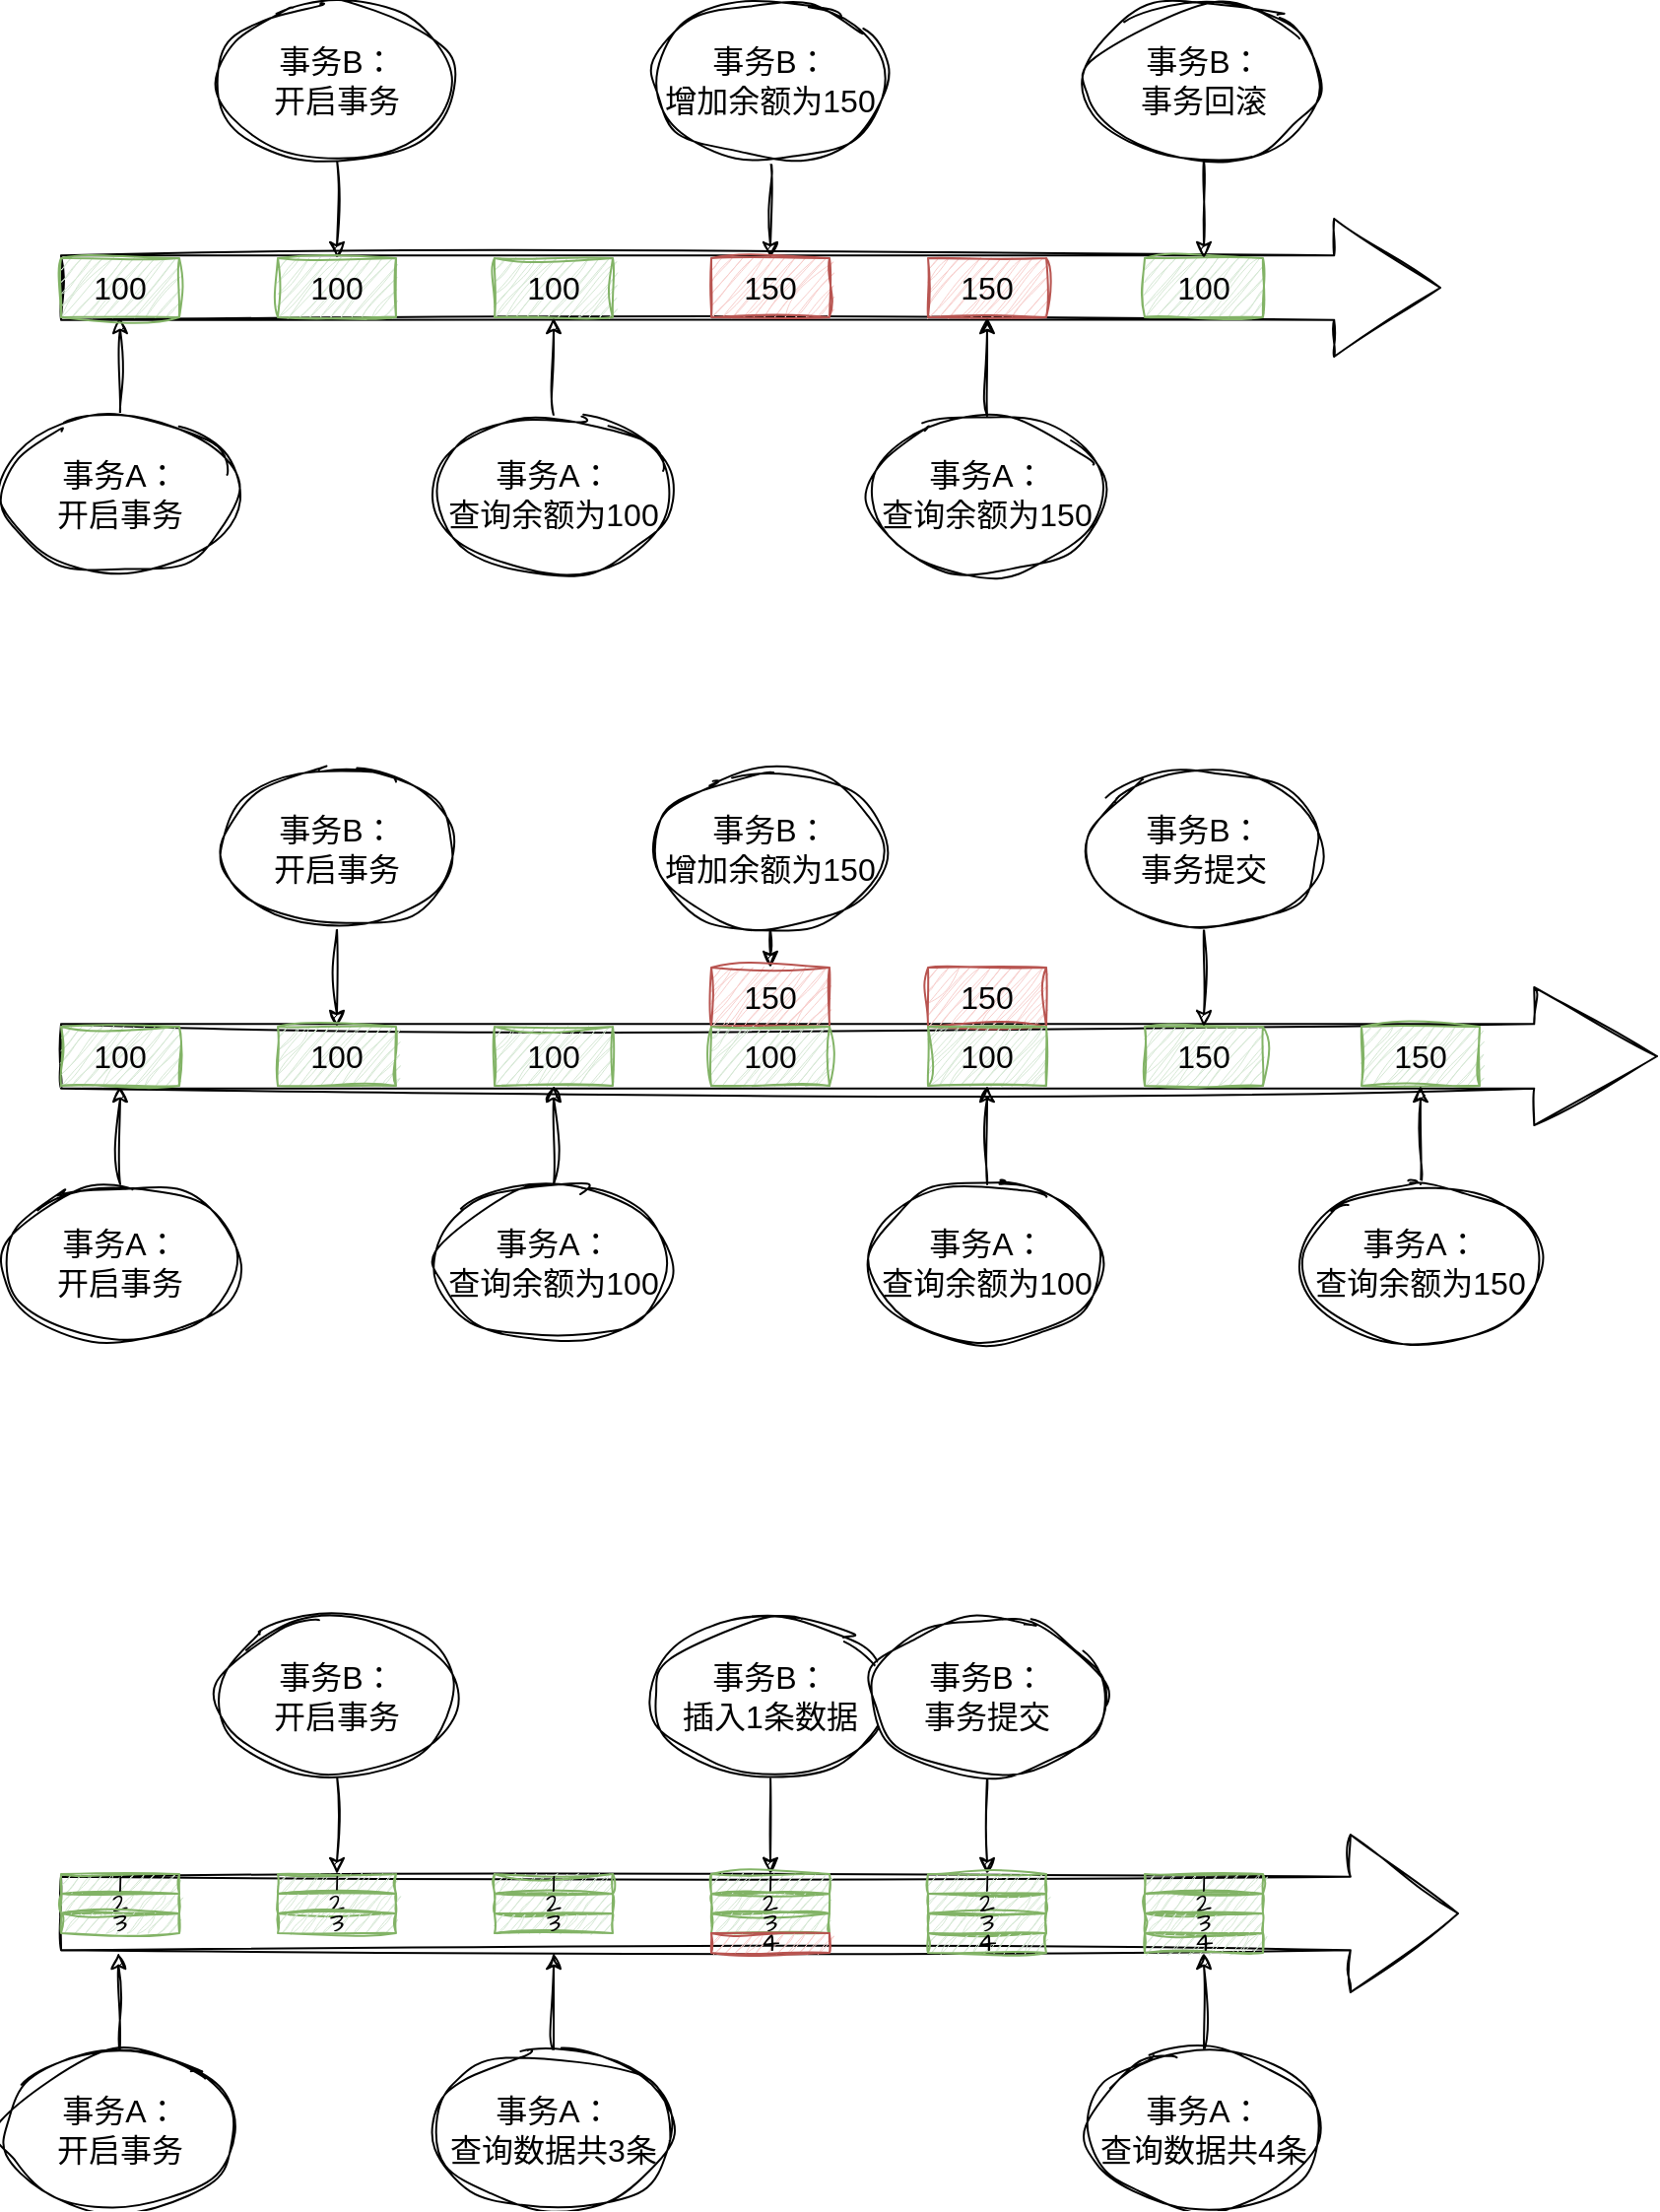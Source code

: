 <mxfile>
    <diagram id="HcpIUWq8zK6c5rFBo39h" name="Page-1">
        <mxGraphModel dx="787" dy="565" grid="0" gridSize="10" guides="1" tooltips="1" connect="1" arrows="1" fold="1" page="1" pageScale="1" pageWidth="4681" pageHeight="3300" math="0" shadow="0">
            <root>
                <mxCell id="0"/>
                <mxCell id="1" parent="0"/>
                <mxCell id="2" value="" style="shape=singleArrow;whiteSpace=wrap;html=1;hachureGap=4;fontFamily=Architects Daughter;fontSource=https%3A%2F%2Ffonts.googleapis.com%2Fcss%3Ffamily%3DArchitects%2BDaughter;fontSize=16;arrowWidth=0.467;arrowSize=0.077;sketch=1;curveFitting=1;jiggle=2;" vertex="1" parent="1">
                    <mxGeometry x="140" y="270" width="700" height="70" as="geometry"/>
                </mxCell>
                <mxCell id="4" style="edgeStyle=none;hachureGap=4;html=1;entryX=0.5;entryY=1;entryDx=0;entryDy=0;fontFamily=Helvetica;fontSize=16;sketch=1;curveFitting=1;jiggle=2;" edge="1" parent="1" source="3" target="9">
                    <mxGeometry relative="1" as="geometry"/>
                </mxCell>
                <mxCell id="3" value="事务A：&lt;br style=&quot;font-size: 16px;&quot;&gt;开启事务" style="ellipse;whiteSpace=wrap;html=1;hachureGap=4;fontFamily=Helvetica;fontSize=16;sketch=1;curveFitting=1;jiggle=2;" vertex="1" parent="1">
                    <mxGeometry x="110" y="370" width="120" height="80" as="geometry"/>
                </mxCell>
                <mxCell id="6" style="edgeStyle=none;hachureGap=4;html=1;entryX=0.5;entryY=0;entryDx=0;entryDy=0;fontFamily=Helvetica;fontSize=16;sketch=1;curveFitting=1;jiggle=2;" edge="1" parent="1" source="5" target="10">
                    <mxGeometry relative="1" as="geometry"/>
                </mxCell>
                <mxCell id="5" value="事务B：&lt;br style=&quot;font-size: 16px;&quot;&gt;开启事务" style="ellipse;whiteSpace=wrap;html=1;hachureGap=4;fontFamily=Helvetica;fontSize=16;sketch=1;curveFitting=1;jiggle=2;" vertex="1" parent="1">
                    <mxGeometry x="220" y="160" width="120" height="80" as="geometry"/>
                </mxCell>
                <mxCell id="8" style="edgeStyle=none;hachureGap=4;html=1;fontFamily=Helvetica;fontSize=16;entryX=0.5;entryY=1;entryDx=0;entryDy=0;sketch=1;curveFitting=1;jiggle=2;" edge="1" parent="1" source="7" target="11">
                    <mxGeometry relative="1" as="geometry">
                        <mxPoint x="420" y="320" as="targetPoint"/>
                    </mxGeometry>
                </mxCell>
                <mxCell id="7" value="事务A：&lt;br style=&quot;font-size: 16px;&quot;&gt;查询余额为100" style="ellipse;whiteSpace=wrap;html=1;hachureGap=4;fontFamily=Helvetica;fontSize=16;sketch=1;curveFitting=1;jiggle=2;" vertex="1" parent="1">
                    <mxGeometry x="330" y="370" width="120" height="80" as="geometry"/>
                </mxCell>
                <mxCell id="9" value="100" style="text;html=1;strokeColor=#82b366;fillColor=#d5e8d4;align=center;verticalAlign=middle;whiteSpace=wrap;rounded=0;hachureGap=4;fontFamily=Helvetica;fontSize=16;sketch=1;curveFitting=1;jiggle=2;" vertex="1" parent="1">
                    <mxGeometry x="140" y="290" width="60" height="30" as="geometry"/>
                </mxCell>
                <mxCell id="10" value="100" style="text;html=1;strokeColor=#82b366;fillColor=#d5e8d4;align=center;verticalAlign=middle;whiteSpace=wrap;rounded=0;hachureGap=4;fontFamily=Helvetica;fontSize=16;sketch=1;curveFitting=1;jiggle=2;" vertex="1" parent="1">
                    <mxGeometry x="250" y="290" width="60" height="30" as="geometry"/>
                </mxCell>
                <mxCell id="11" value="100" style="text;html=1;strokeColor=#82b366;fillColor=#d5e8d4;align=center;verticalAlign=middle;whiteSpace=wrap;rounded=0;hachureGap=4;fontFamily=Helvetica;fontSize=16;sketch=1;curveFitting=1;jiggle=2;" vertex="1" parent="1">
                    <mxGeometry x="360" y="290" width="60" height="30" as="geometry"/>
                </mxCell>
                <mxCell id="13" style="edgeStyle=none;hachureGap=4;html=1;entryX=0.5;entryY=0;entryDx=0;entryDy=0;fontFamily=Helvetica;fontSize=16;sketch=1;curveFitting=1;jiggle=2;" edge="1" parent="1" source="12" target="14">
                    <mxGeometry relative="1" as="geometry"/>
                </mxCell>
                <mxCell id="12" value="事务B：&lt;br style=&quot;font-size: 16px;&quot;&gt;增加余额为150" style="ellipse;whiteSpace=wrap;html=1;hachureGap=4;fontFamily=Helvetica;fontSize=16;sketch=1;curveFitting=1;jiggle=2;" vertex="1" parent="1">
                    <mxGeometry x="440" y="160" width="120" height="80" as="geometry"/>
                </mxCell>
                <mxCell id="14" value="150" style="text;html=1;strokeColor=#b85450;fillColor=#f8cecc;align=center;verticalAlign=middle;whiteSpace=wrap;rounded=0;hachureGap=4;fontFamily=Helvetica;fontSize=16;sketch=1;curveFitting=1;jiggle=2;" vertex="1" parent="1">
                    <mxGeometry x="470" y="290" width="60" height="30" as="geometry"/>
                </mxCell>
                <mxCell id="16" style="edgeStyle=none;hachureGap=4;html=1;entryX=0.5;entryY=1;entryDx=0;entryDy=0;fontFamily=Helvetica;fontSize=16;sketch=1;curveFitting=1;jiggle=2;" edge="1" parent="1" source="15" target="17">
                    <mxGeometry relative="1" as="geometry"/>
                </mxCell>
                <mxCell id="15" value="事务A：&lt;br style=&quot;font-size: 16px;&quot;&gt;查询余额为150" style="ellipse;whiteSpace=wrap;html=1;hachureGap=4;fontFamily=Helvetica;fontSize=16;sketch=1;curveFitting=1;jiggle=2;" vertex="1" parent="1">
                    <mxGeometry x="550" y="370" width="120" height="80" as="geometry"/>
                </mxCell>
                <mxCell id="17" value="150" style="text;html=1;strokeColor=#b85450;fillColor=#f8cecc;align=center;verticalAlign=middle;whiteSpace=wrap;rounded=0;hachureGap=4;fontFamily=Helvetica;fontSize=16;sketch=1;curveFitting=1;jiggle=2;" vertex="1" parent="1">
                    <mxGeometry x="580" y="290" width="60" height="30" as="geometry"/>
                </mxCell>
                <mxCell id="18" value="100" style="text;html=1;strokeColor=#82b366;fillColor=#d5e8d4;align=center;verticalAlign=middle;whiteSpace=wrap;rounded=0;hachureGap=4;fontFamily=Helvetica;fontSize=16;sketch=1;curveFitting=1;jiggle=2;" vertex="1" parent="1">
                    <mxGeometry x="690" y="290" width="60" height="30" as="geometry"/>
                </mxCell>
                <mxCell id="21" style="edgeStyle=none;hachureGap=4;html=1;entryX=0.5;entryY=0;entryDx=0;entryDy=0;fontFamily=Helvetica;fontSize=16;sketch=1;curveFitting=1;jiggle=2;" edge="1" parent="1" source="20" target="18">
                    <mxGeometry relative="1" as="geometry"/>
                </mxCell>
                <mxCell id="20" value="事务B：&lt;br style=&quot;font-size: 16px;&quot;&gt;事务回滚" style="ellipse;whiteSpace=wrap;html=1;hachureGap=4;fontFamily=Helvetica;fontSize=16;sketch=1;curveFitting=1;jiggle=2;" vertex="1" parent="1">
                    <mxGeometry x="660" y="160" width="120" height="80" as="geometry"/>
                </mxCell>
                <mxCell id="22" value="" style="shape=singleArrow;whiteSpace=wrap;html=1;hachureGap=4;fontFamily=Architects Daughter;fontSource=https%3A%2F%2Ffonts.googleapis.com%2Fcss%3Ffamily%3DArchitects%2BDaughter;fontSize=16;arrowWidth=0.467;arrowSize=0.077;sketch=1;curveFitting=1;jiggle=2;" vertex="1" parent="1">
                    <mxGeometry x="140" y="660" width="810" height="70" as="geometry"/>
                </mxCell>
                <mxCell id="23" style="edgeStyle=none;hachureGap=4;html=1;entryX=0.5;entryY=1;entryDx=0;entryDy=0;fontFamily=Helvetica;fontSize=16;sketch=1;curveFitting=1;jiggle=2;" edge="1" parent="1" source="24" target="29">
                    <mxGeometry relative="1" as="geometry"/>
                </mxCell>
                <mxCell id="24" value="事务A：&lt;br style=&quot;font-size: 16px;&quot;&gt;开启事务" style="ellipse;whiteSpace=wrap;html=1;hachureGap=4;fontFamily=Helvetica;fontSize=16;sketch=1;curveFitting=1;jiggle=2;" vertex="1" parent="1">
                    <mxGeometry x="110" y="760" width="120" height="80" as="geometry"/>
                </mxCell>
                <mxCell id="25" style="edgeStyle=none;hachureGap=4;html=1;entryX=0.5;entryY=0;entryDx=0;entryDy=0;fontFamily=Helvetica;fontSize=16;sketch=1;curveFitting=1;jiggle=2;" edge="1" parent="1" source="26" target="30">
                    <mxGeometry relative="1" as="geometry"/>
                </mxCell>
                <mxCell id="26" value="事务B：&lt;br style=&quot;font-size: 16px;&quot;&gt;开启事务" style="ellipse;whiteSpace=wrap;html=1;hachureGap=4;fontFamily=Helvetica;fontSize=16;sketch=1;curveFitting=1;jiggle=2;" vertex="1" parent="1">
                    <mxGeometry x="220" y="550" width="120" height="80" as="geometry"/>
                </mxCell>
                <mxCell id="27" style="edgeStyle=none;hachureGap=4;html=1;fontFamily=Helvetica;fontSize=16;entryX=0.5;entryY=1;entryDx=0;entryDy=0;sketch=1;curveFitting=1;jiggle=2;" edge="1" parent="1" source="28" target="31">
                    <mxGeometry relative="1" as="geometry">
                        <mxPoint x="420" y="710" as="targetPoint"/>
                    </mxGeometry>
                </mxCell>
                <mxCell id="28" value="事务A：&lt;br style=&quot;font-size: 16px;&quot;&gt;查询余额为100" style="ellipse;whiteSpace=wrap;html=1;hachureGap=4;fontFamily=Helvetica;fontSize=16;sketch=1;curveFitting=1;jiggle=2;" vertex="1" parent="1">
                    <mxGeometry x="330" y="760" width="120" height="80" as="geometry"/>
                </mxCell>
                <mxCell id="29" value="100" style="text;html=1;strokeColor=#82b366;fillColor=#d5e8d4;align=center;verticalAlign=middle;whiteSpace=wrap;rounded=0;hachureGap=4;fontFamily=Helvetica;fontSize=16;sketch=1;curveFitting=1;jiggle=2;" vertex="1" parent="1">
                    <mxGeometry x="140" y="680" width="60" height="30" as="geometry"/>
                </mxCell>
                <mxCell id="30" value="100" style="text;html=1;strokeColor=#82b366;fillColor=#d5e8d4;align=center;verticalAlign=middle;whiteSpace=wrap;rounded=0;hachureGap=4;fontFamily=Helvetica;fontSize=16;sketch=1;curveFitting=1;jiggle=2;" vertex="1" parent="1">
                    <mxGeometry x="250" y="680" width="60" height="30" as="geometry"/>
                </mxCell>
                <mxCell id="31" value="100" style="text;html=1;strokeColor=#82b366;fillColor=#d5e8d4;align=center;verticalAlign=middle;whiteSpace=wrap;rounded=0;hachureGap=4;fontFamily=Helvetica;fontSize=16;sketch=1;curveFitting=1;jiggle=2;" vertex="1" parent="1">
                    <mxGeometry x="360" y="680" width="60" height="30" as="geometry"/>
                </mxCell>
                <mxCell id="32" style="edgeStyle=none;hachureGap=4;html=1;entryX=0.5;entryY=0;entryDx=0;entryDy=0;fontFamily=Helvetica;fontSize=16;sketch=1;curveFitting=1;jiggle=2;" edge="1" parent="1" source="33" target="34">
                    <mxGeometry relative="1" as="geometry"/>
                </mxCell>
                <mxCell id="33" value="事务B：&lt;br style=&quot;font-size: 16px;&quot;&gt;增加余额为150" style="ellipse;whiteSpace=wrap;html=1;hachureGap=4;fontFamily=Helvetica;fontSize=16;sketch=1;curveFitting=1;jiggle=2;" vertex="1" parent="1">
                    <mxGeometry x="440" y="550" width="120" height="80" as="geometry"/>
                </mxCell>
                <mxCell id="34" value="150" style="text;html=1;strokeColor=#b85450;fillColor=#f8cecc;align=center;verticalAlign=middle;whiteSpace=wrap;rounded=0;hachureGap=4;fontFamily=Helvetica;fontSize=16;sketch=1;curveFitting=1;jiggle=2;" vertex="1" parent="1">
                    <mxGeometry x="470" y="650" width="60" height="30" as="geometry"/>
                </mxCell>
                <mxCell id="35" style="edgeStyle=none;hachureGap=4;html=1;fontFamily=Helvetica;fontSize=16;sketch=1;curveFitting=1;jiggle=2;entryX=0.5;entryY=1;entryDx=0;entryDy=0;" edge="1" parent="1" source="36" target="42">
                    <mxGeometry relative="1" as="geometry">
                        <mxPoint x="560" y="740" as="targetPoint"/>
                    </mxGeometry>
                </mxCell>
                <mxCell id="36" value="事务A：&lt;br style=&quot;font-size: 16px;&quot;&gt;查询余额为100" style="ellipse;whiteSpace=wrap;html=1;hachureGap=4;fontFamily=Helvetica;fontSize=16;sketch=1;curveFitting=1;jiggle=2;" vertex="1" parent="1">
                    <mxGeometry x="550" y="760" width="120" height="80" as="geometry"/>
                </mxCell>
                <mxCell id="37" value="150" style="text;html=1;strokeColor=#b85450;fillColor=#f8cecc;align=center;verticalAlign=middle;whiteSpace=wrap;rounded=0;hachureGap=4;fontFamily=Helvetica;fontSize=16;sketch=1;curveFitting=1;jiggle=2;" vertex="1" parent="1">
                    <mxGeometry x="580" y="650" width="60" height="30" as="geometry"/>
                </mxCell>
                <mxCell id="38" value="150" style="text;html=1;strokeColor=#82b366;fillColor=#d5e8d4;align=center;verticalAlign=middle;whiteSpace=wrap;rounded=0;hachureGap=4;fontFamily=Helvetica;fontSize=16;sketch=1;curveFitting=1;jiggle=2;" vertex="1" parent="1">
                    <mxGeometry x="690" y="680" width="60" height="30" as="geometry"/>
                </mxCell>
                <mxCell id="39" style="edgeStyle=none;hachureGap=4;html=1;entryX=0.5;entryY=0;entryDx=0;entryDy=0;fontFamily=Helvetica;fontSize=16;sketch=1;curveFitting=1;jiggle=2;" edge="1" parent="1" source="40" target="38">
                    <mxGeometry relative="1" as="geometry"/>
                </mxCell>
                <mxCell id="40" value="事务B：&lt;br style=&quot;font-size: 16px;&quot;&gt;事务提交" style="ellipse;whiteSpace=wrap;html=1;hachureGap=4;fontFamily=Helvetica;fontSize=16;sketch=1;curveFitting=1;jiggle=2;" vertex="1" parent="1">
                    <mxGeometry x="660" y="550" width="120" height="80" as="geometry"/>
                </mxCell>
                <mxCell id="41" value="100" style="text;html=1;strokeColor=#82b366;fillColor=#d5e8d4;align=center;verticalAlign=middle;whiteSpace=wrap;rounded=0;hachureGap=4;fontFamily=Helvetica;fontSize=16;sketch=1;curveFitting=1;jiggle=2;" vertex="1" parent="1">
                    <mxGeometry x="470" y="680" width="60" height="30" as="geometry"/>
                </mxCell>
                <mxCell id="42" value="100" style="text;html=1;strokeColor=#82b366;fillColor=#d5e8d4;align=center;verticalAlign=middle;whiteSpace=wrap;rounded=0;hachureGap=4;fontFamily=Helvetica;fontSize=16;sketch=1;curveFitting=1;jiggle=2;" vertex="1" parent="1">
                    <mxGeometry x="580" y="680" width="60" height="30" as="geometry"/>
                </mxCell>
                <mxCell id="43" value="150" style="text;html=1;strokeColor=#82b366;fillColor=#d5e8d4;align=center;verticalAlign=middle;whiteSpace=wrap;rounded=0;hachureGap=4;fontFamily=Helvetica;fontSize=16;sketch=1;curveFitting=1;jiggle=2;" vertex="1" parent="1">
                    <mxGeometry x="800" y="680" width="60" height="30" as="geometry"/>
                </mxCell>
                <mxCell id="45" style="edgeStyle=none;sketch=1;hachureGap=4;jiggle=2;curveFitting=1;html=1;entryX=0.5;entryY=1;entryDx=0;entryDy=0;fontFamily=Architects Daughter;fontSource=https%3A%2F%2Ffonts.googleapis.com%2Fcss%3Ffamily%3DArchitects%2BDaughter;fontSize=16;" edge="1" parent="1" source="44" target="43">
                    <mxGeometry relative="1" as="geometry"/>
                </mxCell>
                <mxCell id="44" value="事务A：&lt;br style=&quot;font-size: 16px;&quot;&gt;查询余额为150" style="ellipse;whiteSpace=wrap;html=1;hachureGap=4;fontFamily=Helvetica;fontSize=16;sketch=1;curveFitting=1;jiggle=2;" vertex="1" parent="1">
                    <mxGeometry x="770" y="760" width="120" height="80" as="geometry"/>
                </mxCell>
                <mxCell id="46" value="" style="shape=singleArrow;whiteSpace=wrap;html=1;hachureGap=4;fontFamily=Architects Daughter;fontSource=https%3A%2F%2Ffonts.googleapis.com%2Fcss%3Ffamily%3DArchitects%2BDaughter;fontSize=16;arrowWidth=0.467;arrowSize=0.077;sketch=1;curveFitting=1;jiggle=2;" vertex="1" parent="1">
                    <mxGeometry x="140" y="1090" width="709" height="80" as="geometry"/>
                </mxCell>
                <mxCell id="47" style="edgeStyle=none;hachureGap=4;html=1;entryX=0.041;entryY=0.75;entryDx=0;entryDy=0;fontFamily=Helvetica;fontSize=16;sketch=1;curveFitting=1;jiggle=2;entryPerimeter=0;" edge="1" parent="1" source="48" target="46">
                    <mxGeometry relative="1" as="geometry">
                        <mxPoint x="170" y="1140" as="targetPoint"/>
                    </mxGeometry>
                </mxCell>
                <mxCell id="48" value="事务A：&lt;br style=&quot;font-size: 16px;&quot;&gt;开启事务" style="ellipse;whiteSpace=wrap;html=1;hachureGap=4;fontFamily=Helvetica;fontSize=16;sketch=1;curveFitting=1;jiggle=2;" vertex="1" parent="1">
                    <mxGeometry x="110" y="1200" width="120" height="80" as="geometry"/>
                </mxCell>
                <mxCell id="49" style="edgeStyle=none;hachureGap=4;html=1;entryX=0.5;entryY=0;entryDx=0;entryDy=0;fontFamily=Helvetica;fontSize=16;sketch=1;curveFitting=1;jiggle=2;" edge="1" parent="1" source="50">
                    <mxGeometry relative="1" as="geometry">
                        <mxPoint x="280" y="1110" as="targetPoint"/>
                    </mxGeometry>
                </mxCell>
                <mxCell id="50" value="事务B：&lt;br style=&quot;font-size: 16px;&quot;&gt;开启事务" style="ellipse;whiteSpace=wrap;html=1;hachureGap=4;fontFamily=Helvetica;fontSize=16;sketch=1;curveFitting=1;jiggle=2;" vertex="1" parent="1">
                    <mxGeometry x="220" y="980" width="120" height="80" as="geometry"/>
                </mxCell>
                <mxCell id="51" style="edgeStyle=none;hachureGap=4;html=1;fontFamily=Helvetica;fontSize=16;sketch=1;curveFitting=1;jiggle=2;" edge="1" parent="1" source="52">
                    <mxGeometry relative="1" as="geometry">
                        <mxPoint x="390" y="1150" as="targetPoint"/>
                    </mxGeometry>
                </mxCell>
                <mxCell id="52" value="事务A：&lt;br style=&quot;font-size: 16px;&quot;&gt;查询数据共3条" style="ellipse;whiteSpace=wrap;html=1;hachureGap=4;fontFamily=Helvetica;fontSize=16;sketch=1;curveFitting=1;jiggle=2;" vertex="1" parent="1">
                    <mxGeometry x="330" y="1200" width="120" height="80" as="geometry"/>
                </mxCell>
                <mxCell id="56" style="edgeStyle=none;hachureGap=4;html=1;entryX=0.5;entryY=0;entryDx=0;entryDy=0;fontFamily=Helvetica;fontSize=16;sketch=1;curveFitting=1;jiggle=2;" edge="1" parent="1" source="57" target="87">
                    <mxGeometry relative="1" as="geometry">
                        <mxPoint x="500" y="1080" as="targetPoint"/>
                    </mxGeometry>
                </mxCell>
                <mxCell id="57" value="事务B：&lt;br style=&quot;font-size: 16px;&quot;&gt;插入1条数据" style="ellipse;whiteSpace=wrap;html=1;hachureGap=4;fontFamily=Helvetica;fontSize=16;sketch=1;curveFitting=1;jiggle=2;" vertex="1" parent="1">
                    <mxGeometry x="440" y="980" width="120" height="80" as="geometry"/>
                </mxCell>
                <mxCell id="59" style="edgeStyle=none;hachureGap=4;html=1;fontFamily=Helvetica;fontSize=16;sketch=1;curveFitting=1;jiggle=2;entryX=0.5;entryY=1;entryDx=0;entryDy=0;" edge="1" parent="1" source="60" target="98">
                    <mxGeometry relative="1" as="geometry">
                        <mxPoint x="610" y="1140" as="targetPoint"/>
                    </mxGeometry>
                </mxCell>
                <mxCell id="60" value="事务A：&lt;br style=&quot;font-size: 16px;&quot;&gt;查询数据共4条" style="ellipse;whiteSpace=wrap;html=1;hachureGap=4;fontFamily=Helvetica;fontSize=16;sketch=1;curveFitting=1;jiggle=2;" vertex="1" parent="1">
                    <mxGeometry x="660" y="1200" width="120" height="80" as="geometry"/>
                </mxCell>
                <mxCell id="63" style="edgeStyle=none;hachureGap=4;html=1;entryX=0.5;entryY=0;entryDx=0;entryDy=0;fontFamily=Helvetica;fontSize=16;sketch=1;curveFitting=1;jiggle=2;" edge="1" parent="1" source="64" target="91">
                    <mxGeometry relative="1" as="geometry">
                        <mxPoint x="720" y="1110" as="targetPoint"/>
                    </mxGeometry>
                </mxCell>
                <mxCell id="64" value="事务B：&lt;br style=&quot;font-size: 16px;&quot;&gt;事务提交" style="ellipse;whiteSpace=wrap;html=1;hachureGap=4;fontFamily=Helvetica;fontSize=16;sketch=1;curveFitting=1;jiggle=2;" vertex="1" parent="1">
                    <mxGeometry x="550" y="980" width="120" height="80" as="geometry"/>
                </mxCell>
                <mxCell id="78" value="1" style="rounded=0;whiteSpace=wrap;html=1;sketch=1;hachureGap=4;jiggle=2;curveFitting=1;fontFamily=Architects Daughter;fontSource=https%3A%2F%2Ffonts.googleapis.com%2Fcss%3Ffamily%3DArchitects%2BDaughter;fontSize=14;fillColor=#d5e8d4;strokeColor=#82b366;" vertex="1" parent="1">
                    <mxGeometry x="140" y="1110" width="60" height="10" as="geometry"/>
                </mxCell>
                <mxCell id="79" value="2" style="rounded=0;whiteSpace=wrap;html=1;sketch=1;hachureGap=4;jiggle=2;curveFitting=1;fontFamily=Architects Daughter;fontSource=https%3A%2F%2Ffonts.googleapis.com%2Fcss%3Ffamily%3DArchitects%2BDaughter;fontSize=14;fillColor=#d5e8d4;strokeColor=#82b366;" vertex="1" parent="1">
                    <mxGeometry x="140" y="1120" width="60" height="10" as="geometry"/>
                </mxCell>
                <mxCell id="80" value="3" style="rounded=0;whiteSpace=wrap;html=1;sketch=1;hachureGap=4;jiggle=2;curveFitting=1;fontFamily=Architects Daughter;fontSource=https%3A%2F%2Ffonts.googleapis.com%2Fcss%3Ffamily%3DArchitects%2BDaughter;fontSize=14;fillColor=#d5e8d4;strokeColor=#82b366;" vertex="1" parent="1">
                    <mxGeometry x="140" y="1130" width="60" height="10" as="geometry"/>
                </mxCell>
                <mxCell id="81" value="1" style="rounded=0;whiteSpace=wrap;html=1;sketch=1;hachureGap=4;jiggle=2;curveFitting=1;fontFamily=Architects Daughter;fontSource=https%3A%2F%2Ffonts.googleapis.com%2Fcss%3Ffamily%3DArchitects%2BDaughter;fontSize=14;fillColor=#d5e8d4;strokeColor=#82b366;" vertex="1" parent="1">
                    <mxGeometry x="250" y="1110" width="60" height="10" as="geometry"/>
                </mxCell>
                <mxCell id="82" value="2" style="rounded=0;whiteSpace=wrap;html=1;sketch=1;hachureGap=4;jiggle=2;curveFitting=1;fontFamily=Architects Daughter;fontSource=https%3A%2F%2Ffonts.googleapis.com%2Fcss%3Ffamily%3DArchitects%2BDaughter;fontSize=14;fillColor=#d5e8d4;strokeColor=#82b366;" vertex="1" parent="1">
                    <mxGeometry x="250" y="1120" width="60" height="10" as="geometry"/>
                </mxCell>
                <mxCell id="83" value="3" style="rounded=0;whiteSpace=wrap;html=1;sketch=1;hachureGap=4;jiggle=2;curveFitting=1;fontFamily=Architects Daughter;fontSource=https%3A%2F%2Ffonts.googleapis.com%2Fcss%3Ffamily%3DArchitects%2BDaughter;fontSize=14;fillColor=#d5e8d4;strokeColor=#82b366;" vertex="1" parent="1">
                    <mxGeometry x="250" y="1130" width="60" height="10" as="geometry"/>
                </mxCell>
                <mxCell id="84" value="1" style="rounded=0;whiteSpace=wrap;html=1;sketch=1;hachureGap=4;jiggle=2;curveFitting=1;fontFamily=Architects Daughter;fontSource=https%3A%2F%2Ffonts.googleapis.com%2Fcss%3Ffamily%3DArchitects%2BDaughter;fontSize=14;fillColor=#d5e8d4;strokeColor=#82b366;" vertex="1" parent="1">
                    <mxGeometry x="360" y="1110" width="60" height="10" as="geometry"/>
                </mxCell>
                <mxCell id="85" value="2" style="rounded=0;whiteSpace=wrap;html=1;sketch=1;hachureGap=4;jiggle=2;curveFitting=1;fontFamily=Architects Daughter;fontSource=https%3A%2F%2Ffonts.googleapis.com%2Fcss%3Ffamily%3DArchitects%2BDaughter;fontSize=14;fillColor=#d5e8d4;strokeColor=#82b366;" vertex="1" parent="1">
                    <mxGeometry x="360" y="1120" width="60" height="10" as="geometry"/>
                </mxCell>
                <mxCell id="86" value="3" style="rounded=0;whiteSpace=wrap;html=1;sketch=1;hachureGap=4;jiggle=2;curveFitting=1;fontFamily=Architects Daughter;fontSource=https%3A%2F%2Ffonts.googleapis.com%2Fcss%3Ffamily%3DArchitects%2BDaughter;fontSize=14;fillColor=#d5e8d4;strokeColor=#82b366;" vertex="1" parent="1">
                    <mxGeometry x="360" y="1130" width="60" height="10" as="geometry"/>
                </mxCell>
                <mxCell id="87" value="1" style="rounded=0;whiteSpace=wrap;html=1;sketch=1;hachureGap=4;jiggle=2;curveFitting=1;fontFamily=Architects Daughter;fontSource=https%3A%2F%2Ffonts.googleapis.com%2Fcss%3Ffamily%3DArchitects%2BDaughter;fontSize=14;fillColor=#d5e8d4;strokeColor=#82b366;" vertex="1" parent="1">
                    <mxGeometry x="470" y="1110" width="60" height="10" as="geometry"/>
                </mxCell>
                <mxCell id="88" value="2" style="rounded=0;whiteSpace=wrap;html=1;sketch=1;hachureGap=4;jiggle=2;curveFitting=1;fontFamily=Architects Daughter;fontSource=https%3A%2F%2Ffonts.googleapis.com%2Fcss%3Ffamily%3DArchitects%2BDaughter;fontSize=14;fillColor=#d5e8d4;strokeColor=#82b366;" vertex="1" parent="1">
                    <mxGeometry x="470" y="1120" width="60" height="10" as="geometry"/>
                </mxCell>
                <mxCell id="89" value="3" style="rounded=0;whiteSpace=wrap;html=1;sketch=1;hachureGap=4;jiggle=2;curveFitting=1;fontFamily=Architects Daughter;fontSource=https%3A%2F%2Ffonts.googleapis.com%2Fcss%3Ffamily%3DArchitects%2BDaughter;fontSize=14;fillColor=#d5e8d4;strokeColor=#82b366;" vertex="1" parent="1">
                    <mxGeometry x="470" y="1130" width="60" height="10" as="geometry"/>
                </mxCell>
                <mxCell id="90" value="4" style="rounded=0;whiteSpace=wrap;html=1;sketch=1;hachureGap=4;jiggle=2;curveFitting=1;fontFamily=Architects Daughter;fontSource=https%3A%2F%2Ffonts.googleapis.com%2Fcss%3Ffamily%3DArchitects%2BDaughter;fontSize=14;fillColor=#f8cecc;strokeColor=#b85450;" vertex="1" parent="1">
                    <mxGeometry x="470" y="1140" width="60" height="10" as="geometry"/>
                </mxCell>
                <mxCell id="91" value="1" style="rounded=0;whiteSpace=wrap;html=1;sketch=1;hachureGap=4;jiggle=2;curveFitting=1;fontFamily=Architects Daughter;fontSource=https%3A%2F%2Ffonts.googleapis.com%2Fcss%3Ffamily%3DArchitects%2BDaughter;fontSize=14;fillColor=#d5e8d4;strokeColor=#82b366;" vertex="1" parent="1">
                    <mxGeometry x="580" y="1110" width="60" height="10" as="geometry"/>
                </mxCell>
                <mxCell id="92" value="2" style="rounded=0;whiteSpace=wrap;html=1;sketch=1;hachureGap=4;jiggle=2;curveFitting=1;fontFamily=Architects Daughter;fontSource=https%3A%2F%2Ffonts.googleapis.com%2Fcss%3Ffamily%3DArchitects%2BDaughter;fontSize=14;fillColor=#d5e8d4;strokeColor=#82b366;" vertex="1" parent="1">
                    <mxGeometry x="580" y="1120" width="60" height="10" as="geometry"/>
                </mxCell>
                <mxCell id="93" value="3" style="rounded=0;whiteSpace=wrap;html=1;sketch=1;hachureGap=4;jiggle=2;curveFitting=1;fontFamily=Architects Daughter;fontSource=https%3A%2F%2Ffonts.googleapis.com%2Fcss%3Ffamily%3DArchitects%2BDaughter;fontSize=14;fillColor=#d5e8d4;strokeColor=#82b366;" vertex="1" parent="1">
                    <mxGeometry x="580" y="1130" width="60" height="10" as="geometry"/>
                </mxCell>
                <mxCell id="94" value="4" style="rounded=0;whiteSpace=wrap;html=1;sketch=1;hachureGap=4;jiggle=2;curveFitting=1;fontFamily=Architects Daughter;fontSource=https%3A%2F%2Ffonts.googleapis.com%2Fcss%3Ffamily%3DArchitects%2BDaughter;fontSize=14;fillColor=#d5e8d4;strokeColor=#82b366;" vertex="1" parent="1">
                    <mxGeometry x="580" y="1140" width="60" height="10" as="geometry"/>
                </mxCell>
                <mxCell id="95" value="1" style="rounded=0;whiteSpace=wrap;html=1;sketch=1;hachureGap=4;jiggle=2;curveFitting=1;fontFamily=Architects Daughter;fontSource=https%3A%2F%2Ffonts.googleapis.com%2Fcss%3Ffamily%3DArchitects%2BDaughter;fontSize=14;fillColor=#d5e8d4;strokeColor=#82b366;" vertex="1" parent="1">
                    <mxGeometry x="690" y="1110" width="60" height="10" as="geometry"/>
                </mxCell>
                <mxCell id="96" value="2" style="rounded=0;whiteSpace=wrap;html=1;sketch=1;hachureGap=4;jiggle=2;curveFitting=1;fontFamily=Architects Daughter;fontSource=https%3A%2F%2Ffonts.googleapis.com%2Fcss%3Ffamily%3DArchitects%2BDaughter;fontSize=14;fillColor=#d5e8d4;strokeColor=#82b366;" vertex="1" parent="1">
                    <mxGeometry x="690" y="1120" width="60" height="10" as="geometry"/>
                </mxCell>
                <mxCell id="97" value="3" style="rounded=0;whiteSpace=wrap;html=1;sketch=1;hachureGap=4;jiggle=2;curveFitting=1;fontFamily=Architects Daughter;fontSource=https%3A%2F%2Ffonts.googleapis.com%2Fcss%3Ffamily%3DArchitects%2BDaughter;fontSize=14;fillColor=#d5e8d4;strokeColor=#82b366;" vertex="1" parent="1">
                    <mxGeometry x="690" y="1130" width="60" height="10" as="geometry"/>
                </mxCell>
                <mxCell id="98" value="4" style="rounded=0;whiteSpace=wrap;html=1;sketch=1;hachureGap=4;jiggle=2;curveFitting=1;fontFamily=Architects Daughter;fontSource=https%3A%2F%2Ffonts.googleapis.com%2Fcss%3Ffamily%3DArchitects%2BDaughter;fontSize=14;fillColor=#d5e8d4;strokeColor=#82b366;" vertex="1" parent="1">
                    <mxGeometry x="690" y="1140" width="60" height="10" as="geometry"/>
                </mxCell>
            </root>
        </mxGraphModel>
    </diagram>
</mxfile>